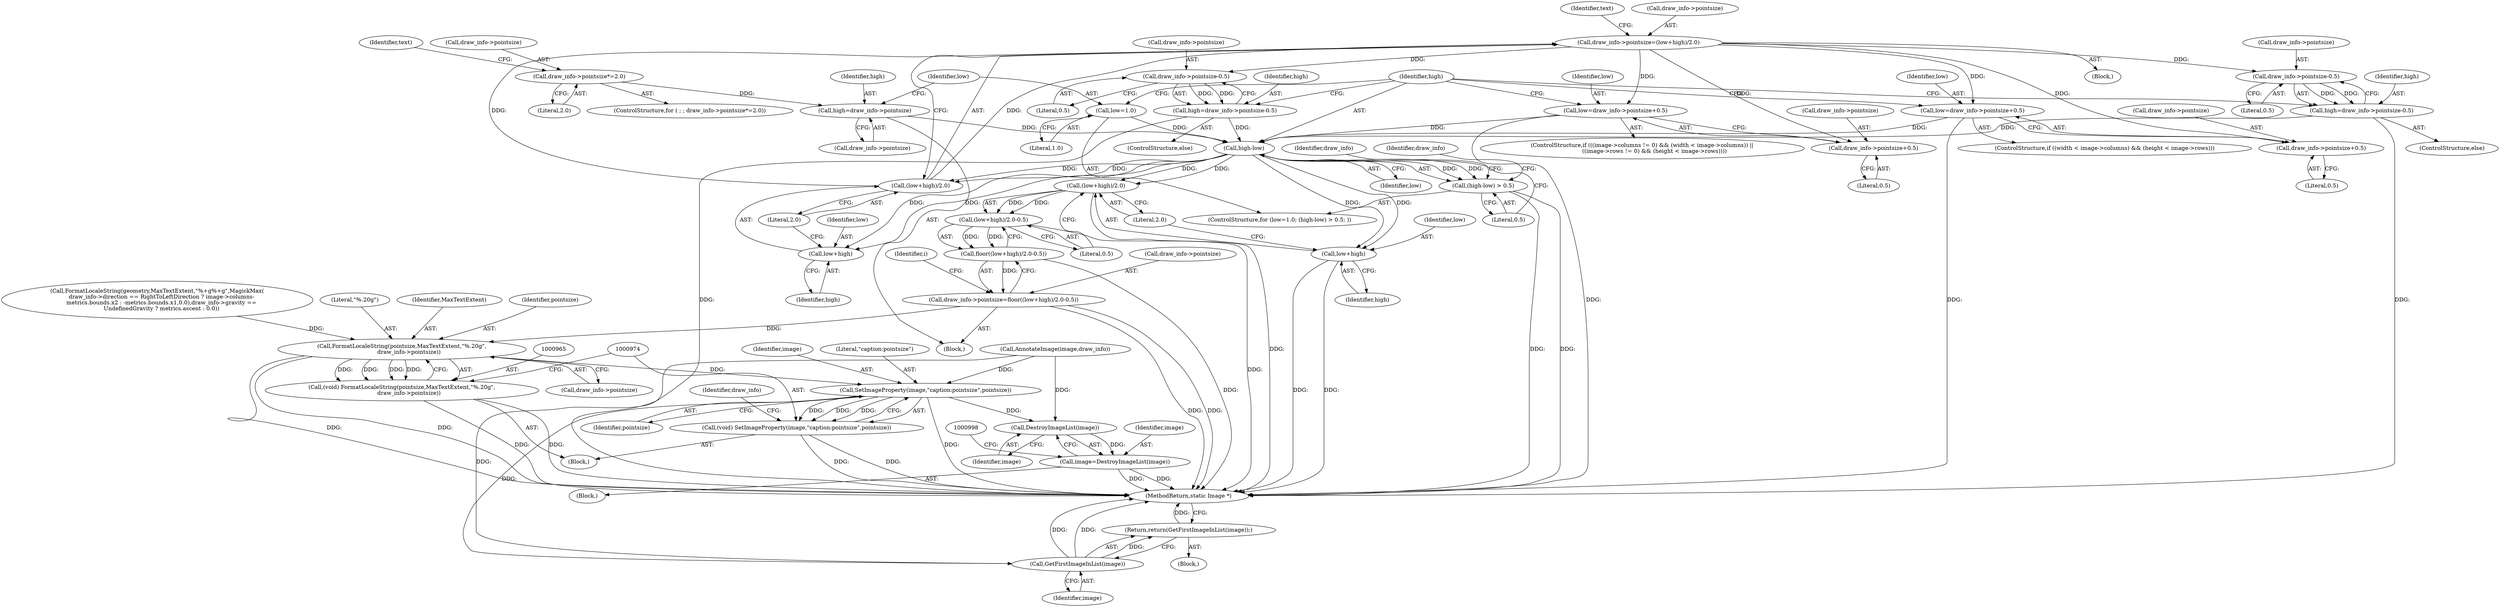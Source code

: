 digraph "0_ImageMagick_aeff00de228bc5a158c2a975ab47845d8a1db456@pointer" {
"1000695" [label="(Call,draw_info->pointsize=(low+high)/2.0)"];
"1000699" [label="(Call,(low+high)/2.0)"];
"1000690" [label="(Call,high-low)"];
"1000680" [label="(Call,high=draw_info->pointsize)"];
"1000529" [label="(Call,draw_info->pointsize*=2.0)"];
"1000827" [label="(Call,high=draw_info->pointsize-0.5)"];
"1000829" [label="(Call,draw_info->pointsize-0.5)"];
"1000695" [label="(Call,draw_info->pointsize=(low+high)/2.0)"];
"1000867" [label="(Call,high=draw_info->pointsize-0.5)"];
"1000869" [label="(Call,draw_info->pointsize-0.5)"];
"1000859" [label="(Call,low=draw_info->pointsize+0.5)"];
"1000686" [label="(Call,low=1.0)"];
"1000819" [label="(Call,low=draw_info->pointsize+0.5)"];
"1000689" [label="(Call,(high-low) > 0.5)"];
"1000821" [label="(Call,draw_info->pointsize+0.5)"];
"1000861" [label="(Call,draw_info->pointsize+0.5)"];
"1000700" [label="(Call,low+high)"];
"1000880" [label="(Call,(low+high)/2.0)"];
"1000879" [label="(Call,(low+high)/2.0-0.5)"];
"1000878" [label="(Call,floor((low+high)/2.0-0.5))"];
"1000874" [label="(Call,draw_info->pointsize=floor((low+high)/2.0-0.5))"];
"1000966" [label="(Call,FormatLocaleString(pointsize,MaxTextExtent,\"%.20g\",\n        draw_info->pointsize))"];
"1000964" [label="(Call,(void) FormatLocaleString(pointsize,MaxTextExtent,\"%.20g\",\n        draw_info->pointsize))"];
"1000975" [label="(Call,SetImageProperty(image,\"caption:pointsize\",pointsize))"];
"1000973" [label="(Call,(void) SetImageProperty(image,\"caption:pointsize\",pointsize))"];
"1000994" [label="(Call,DestroyImageList(image))"];
"1000992" [label="(Call,image=DestroyImageList(image))"];
"1001001" [label="(Call,GetFirstImageInList(image))"];
"1001000" [label="(Return,return(GetFirstImageInList(image));)"];
"1000881" [label="(Call,low+high)"];
"1000830" [label="(Call,draw_info->pointsize)"];
"1000530" [label="(Call,draw_info->pointsize)"];
"1000694" [label="(Block,)"];
"1000705" [label="(Identifier,text)"];
"1000881" [label="(Call,low+high)"];
"1000882" [label="(Identifier,low)"];
"1000976" [label="(Identifier,image)"];
"1000533" [label="(Literal,2.0)"];
"1000975" [label="(Call,SetImageProperty(image,\"caption:pointsize\",pointsize))"];
"1000970" [label="(Call,draw_info->pointsize)"];
"1000873" [label="(Literal,0.5)"];
"1000992" [label="(Call,image=DestroyImageList(image))"];
"1000107" [label="(Block,)"];
"1000700" [label="(Call,low+high)"];
"1000906" [label="(Call,FormatLocaleString(geometry,MaxTextExtent,\"%+g%+g\",MagickMax(\n     draw_info->direction == RightToLeftDirection ? image->columns-\n     metrics.bounds.x2 : -metrics.bounds.x1,0.0),draw_info->gravity ==\n     UndefinedGravity ? metrics.ascent : 0.0))"];
"1000697" [label="(Identifier,draw_info)"];
"1000820" [label="(Identifier,low)"];
"1000966" [label="(Call,FormatLocaleString(pointsize,MaxTextExtent,\"%.20g\",\n        draw_info->pointsize))"];
"1000883" [label="(Identifier,high)"];
"1000529" [label="(Call,draw_info->pointsize*=2.0)"];
"1000690" [label="(Call,high-low)"];
"1000691" [label="(Identifier,high)"];
"1000699" [label="(Call,(low+high)/2.0)"];
"1000696" [label="(Call,draw_info->pointsize)"];
"1000681" [label="(Identifier,high)"];
"1000973" [label="(Call,(void) SetImageProperty(image,\"caption:pointsize\",pointsize))"];
"1000879" [label="(Call,(low+high)/2.0-0.5)"];
"1000867" [label="(Call,high=draw_info->pointsize-0.5)"];
"1000827" [label="(Call,high=draw_info->pointsize-0.5)"];
"1000969" [label="(Literal,\"%.20g\")"];
"1000689" [label="(Call,(high-low) > 0.5)"];
"1000807" [label="(ControlStructure,if ((width < image->columns) && (height < image->rows)))"];
"1000536" [label="(Identifier,text)"];
"1000875" [label="(Call,draw_info->pointsize)"];
"1000880" [label="(Call,(low+high)/2.0)"];
"1000528" [label="(ControlStructure,for ( ; ; draw_info->pointsize*=2.0))"];
"1000995" [label="(Identifier,image)"];
"1000703" [label="(Literal,2.0)"];
"1000869" [label="(Call,draw_info->pointsize-0.5)"];
"1000861" [label="(Call,draw_info->pointsize+0.5)"];
"1000868" [label="(Identifier,high)"];
"1000991" [label="(Block,)"];
"1000686" [label="(Call,low=1.0)"];
"1000682" [label="(Call,draw_info->pointsize)"];
"1000826" [label="(ControlStructure,else)"];
"1000688" [label="(Literal,1.0)"];
"1000865" [label="(Literal,0.5)"];
"1000962" [label="(Block,)"];
"1000687" [label="(Identifier,low)"];
"1000978" [label="(Identifier,pointsize)"];
"1001003" [label="(MethodReturn,static Image *)"];
"1000953" [label="(Call,AnnotateImage(image,draw_info))"];
"1000885" [label="(Literal,0.5)"];
"1000968" [label="(Identifier,MaxTextExtent)"];
"1000835" [label="(ControlStructure,if (((image->columns != 0) && (width < image->columns)) ||\n              ((image->rows != 0) && (height < image->rows))))"];
"1000701" [label="(Identifier,low)"];
"1000702" [label="(Identifier,high)"];
"1000876" [label="(Identifier,draw_info)"];
"1000860" [label="(Identifier,low)"];
"1000967" [label="(Identifier,pointsize)"];
"1000692" [label="(Identifier,low)"];
"1000870" [label="(Call,draw_info->pointsize)"];
"1000964" [label="(Call,(void) FormatLocaleString(pointsize,MaxTextExtent,\"%.20g\",\n        draw_info->pointsize))"];
"1000525" [label="(Block,)"];
"1001000" [label="(Return,return(GetFirstImageInList(image));)"];
"1000822" [label="(Call,draw_info->pointsize)"];
"1001001" [label="(Call,GetFirstImageInList(image))"];
"1000977" [label="(Literal,\"caption:pointsize\")"];
"1000833" [label="(Literal,0.5)"];
"1000884" [label="(Literal,2.0)"];
"1000862" [label="(Call,draw_info->pointsize)"];
"1000821" [label="(Call,draw_info->pointsize+0.5)"];
"1000994" [label="(Call,DestroyImageList(image))"];
"1000859" [label="(Call,low=draw_info->pointsize+0.5)"];
"1000680" [label="(Call,high=draw_info->pointsize)"];
"1000866" [label="(ControlStructure,else)"];
"1000685" [label="(ControlStructure,for (low=1.0; (high-low) > 0.5; ))"];
"1000878" [label="(Call,floor((low+high)/2.0-0.5))"];
"1000693" [label="(Literal,0.5)"];
"1000874" [label="(Call,draw_info->pointsize=floor((low+high)/2.0-0.5))"];
"1000695" [label="(Call,draw_info->pointsize=(low+high)/2.0)"];
"1000829" [label="(Call,draw_info->pointsize-0.5)"];
"1000887" [label="(Identifier,i)"];
"1000980" [label="(Identifier,draw_info)"];
"1000819" [label="(Call,low=draw_info->pointsize+0.5)"];
"1000993" [label="(Identifier,image)"];
"1001002" [label="(Identifier,image)"];
"1000828" [label="(Identifier,high)"];
"1000825" [label="(Literal,0.5)"];
"1000695" -> "1000694"  [label="AST: "];
"1000695" -> "1000699"  [label="CFG: "];
"1000696" -> "1000695"  [label="AST: "];
"1000699" -> "1000695"  [label="AST: "];
"1000705" -> "1000695"  [label="CFG: "];
"1000699" -> "1000695"  [label="DDG: "];
"1000699" -> "1000695"  [label="DDG: "];
"1000695" -> "1000819"  [label="DDG: "];
"1000695" -> "1000821"  [label="DDG: "];
"1000695" -> "1000829"  [label="DDG: "];
"1000695" -> "1000859"  [label="DDG: "];
"1000695" -> "1000861"  [label="DDG: "];
"1000695" -> "1000869"  [label="DDG: "];
"1000699" -> "1000703"  [label="CFG: "];
"1000700" -> "1000699"  [label="AST: "];
"1000703" -> "1000699"  [label="AST: "];
"1000690" -> "1000699"  [label="DDG: "];
"1000690" -> "1000699"  [label="DDG: "];
"1000690" -> "1000689"  [label="AST: "];
"1000690" -> "1000692"  [label="CFG: "];
"1000691" -> "1000690"  [label="AST: "];
"1000692" -> "1000690"  [label="AST: "];
"1000693" -> "1000690"  [label="CFG: "];
"1000690" -> "1000689"  [label="DDG: "];
"1000690" -> "1000689"  [label="DDG: "];
"1000680" -> "1000690"  [label="DDG: "];
"1000827" -> "1000690"  [label="DDG: "];
"1000867" -> "1000690"  [label="DDG: "];
"1000859" -> "1000690"  [label="DDG: "];
"1000686" -> "1000690"  [label="DDG: "];
"1000819" -> "1000690"  [label="DDG: "];
"1000690" -> "1000700"  [label="DDG: "];
"1000690" -> "1000700"  [label="DDG: "];
"1000690" -> "1000880"  [label="DDG: "];
"1000690" -> "1000880"  [label="DDG: "];
"1000690" -> "1000881"  [label="DDG: "];
"1000690" -> "1000881"  [label="DDG: "];
"1000680" -> "1000525"  [label="AST: "];
"1000680" -> "1000682"  [label="CFG: "];
"1000681" -> "1000680"  [label="AST: "];
"1000682" -> "1000680"  [label="AST: "];
"1000687" -> "1000680"  [label="CFG: "];
"1000529" -> "1000680"  [label="DDG: "];
"1000529" -> "1000528"  [label="AST: "];
"1000529" -> "1000533"  [label="CFG: "];
"1000530" -> "1000529"  [label="AST: "];
"1000533" -> "1000529"  [label="AST: "];
"1000536" -> "1000529"  [label="CFG: "];
"1000827" -> "1000826"  [label="AST: "];
"1000827" -> "1000829"  [label="CFG: "];
"1000828" -> "1000827"  [label="AST: "];
"1000829" -> "1000827"  [label="AST: "];
"1000691" -> "1000827"  [label="CFG: "];
"1000827" -> "1001003"  [label="DDG: "];
"1000829" -> "1000827"  [label="DDG: "];
"1000829" -> "1000827"  [label="DDG: "];
"1000829" -> "1000833"  [label="CFG: "];
"1000830" -> "1000829"  [label="AST: "];
"1000833" -> "1000829"  [label="AST: "];
"1000867" -> "1000866"  [label="AST: "];
"1000867" -> "1000869"  [label="CFG: "];
"1000868" -> "1000867"  [label="AST: "];
"1000869" -> "1000867"  [label="AST: "];
"1000691" -> "1000867"  [label="CFG: "];
"1000867" -> "1001003"  [label="DDG: "];
"1000869" -> "1000867"  [label="DDG: "];
"1000869" -> "1000867"  [label="DDG: "];
"1000869" -> "1000873"  [label="CFG: "];
"1000870" -> "1000869"  [label="AST: "];
"1000873" -> "1000869"  [label="AST: "];
"1000859" -> "1000835"  [label="AST: "];
"1000859" -> "1000861"  [label="CFG: "];
"1000860" -> "1000859"  [label="AST: "];
"1000861" -> "1000859"  [label="AST: "];
"1000691" -> "1000859"  [label="CFG: "];
"1000859" -> "1001003"  [label="DDG: "];
"1000686" -> "1000685"  [label="AST: "];
"1000686" -> "1000688"  [label="CFG: "];
"1000687" -> "1000686"  [label="AST: "];
"1000688" -> "1000686"  [label="AST: "];
"1000691" -> "1000686"  [label="CFG: "];
"1000819" -> "1000807"  [label="AST: "];
"1000819" -> "1000821"  [label="CFG: "];
"1000820" -> "1000819"  [label="AST: "];
"1000821" -> "1000819"  [label="AST: "];
"1000691" -> "1000819"  [label="CFG: "];
"1000819" -> "1001003"  [label="DDG: "];
"1000689" -> "1000685"  [label="AST: "];
"1000689" -> "1000693"  [label="CFG: "];
"1000693" -> "1000689"  [label="AST: "];
"1000697" -> "1000689"  [label="CFG: "];
"1000876" -> "1000689"  [label="CFG: "];
"1000689" -> "1001003"  [label="DDG: "];
"1000689" -> "1001003"  [label="DDG: "];
"1000821" -> "1000825"  [label="CFG: "];
"1000822" -> "1000821"  [label="AST: "];
"1000825" -> "1000821"  [label="AST: "];
"1000861" -> "1000865"  [label="CFG: "];
"1000862" -> "1000861"  [label="AST: "];
"1000865" -> "1000861"  [label="AST: "];
"1000700" -> "1000702"  [label="CFG: "];
"1000701" -> "1000700"  [label="AST: "];
"1000702" -> "1000700"  [label="AST: "];
"1000703" -> "1000700"  [label="CFG: "];
"1000880" -> "1000879"  [label="AST: "];
"1000880" -> "1000884"  [label="CFG: "];
"1000881" -> "1000880"  [label="AST: "];
"1000884" -> "1000880"  [label="AST: "];
"1000885" -> "1000880"  [label="CFG: "];
"1000880" -> "1001003"  [label="DDG: "];
"1000880" -> "1000879"  [label="DDG: "];
"1000880" -> "1000879"  [label="DDG: "];
"1000879" -> "1000878"  [label="AST: "];
"1000879" -> "1000885"  [label="CFG: "];
"1000885" -> "1000879"  [label="AST: "];
"1000878" -> "1000879"  [label="CFG: "];
"1000879" -> "1001003"  [label="DDG: "];
"1000879" -> "1000878"  [label="DDG: "];
"1000879" -> "1000878"  [label="DDG: "];
"1000878" -> "1000874"  [label="AST: "];
"1000874" -> "1000878"  [label="CFG: "];
"1000878" -> "1001003"  [label="DDG: "];
"1000878" -> "1000874"  [label="DDG: "];
"1000874" -> "1000525"  [label="AST: "];
"1000875" -> "1000874"  [label="AST: "];
"1000887" -> "1000874"  [label="CFG: "];
"1000874" -> "1001003"  [label="DDG: "];
"1000874" -> "1001003"  [label="DDG: "];
"1000874" -> "1000966"  [label="DDG: "];
"1000966" -> "1000964"  [label="AST: "];
"1000966" -> "1000970"  [label="CFG: "];
"1000967" -> "1000966"  [label="AST: "];
"1000968" -> "1000966"  [label="AST: "];
"1000969" -> "1000966"  [label="AST: "];
"1000970" -> "1000966"  [label="AST: "];
"1000964" -> "1000966"  [label="CFG: "];
"1000966" -> "1001003"  [label="DDG: "];
"1000966" -> "1001003"  [label="DDG: "];
"1000966" -> "1000964"  [label="DDG: "];
"1000966" -> "1000964"  [label="DDG: "];
"1000966" -> "1000964"  [label="DDG: "];
"1000966" -> "1000964"  [label="DDG: "];
"1000906" -> "1000966"  [label="DDG: "];
"1000966" -> "1000975"  [label="DDG: "];
"1000964" -> "1000962"  [label="AST: "];
"1000965" -> "1000964"  [label="AST: "];
"1000974" -> "1000964"  [label="CFG: "];
"1000964" -> "1001003"  [label="DDG: "];
"1000964" -> "1001003"  [label="DDG: "];
"1000975" -> "1000973"  [label="AST: "];
"1000975" -> "1000978"  [label="CFG: "];
"1000976" -> "1000975"  [label="AST: "];
"1000977" -> "1000975"  [label="AST: "];
"1000978" -> "1000975"  [label="AST: "];
"1000973" -> "1000975"  [label="CFG: "];
"1000975" -> "1001003"  [label="DDG: "];
"1000975" -> "1000973"  [label="DDG: "];
"1000975" -> "1000973"  [label="DDG: "];
"1000975" -> "1000973"  [label="DDG: "];
"1000953" -> "1000975"  [label="DDG: "];
"1000975" -> "1000994"  [label="DDG: "];
"1000975" -> "1001001"  [label="DDG: "];
"1000973" -> "1000962"  [label="AST: "];
"1000974" -> "1000973"  [label="AST: "];
"1000980" -> "1000973"  [label="CFG: "];
"1000973" -> "1001003"  [label="DDG: "];
"1000973" -> "1001003"  [label="DDG: "];
"1000994" -> "1000992"  [label="AST: "];
"1000994" -> "1000995"  [label="CFG: "];
"1000995" -> "1000994"  [label="AST: "];
"1000992" -> "1000994"  [label="CFG: "];
"1000994" -> "1000992"  [label="DDG: "];
"1000953" -> "1000994"  [label="DDG: "];
"1000992" -> "1000991"  [label="AST: "];
"1000993" -> "1000992"  [label="AST: "];
"1000998" -> "1000992"  [label="CFG: "];
"1000992" -> "1001003"  [label="DDG: "];
"1000992" -> "1001003"  [label="DDG: "];
"1001001" -> "1001000"  [label="AST: "];
"1001001" -> "1001002"  [label="CFG: "];
"1001002" -> "1001001"  [label="AST: "];
"1001000" -> "1001001"  [label="CFG: "];
"1001001" -> "1001003"  [label="DDG: "];
"1001001" -> "1001003"  [label="DDG: "];
"1001001" -> "1001000"  [label="DDG: "];
"1000953" -> "1001001"  [label="DDG: "];
"1001000" -> "1000107"  [label="AST: "];
"1001003" -> "1001000"  [label="CFG: "];
"1001000" -> "1001003"  [label="DDG: "];
"1000881" -> "1000883"  [label="CFG: "];
"1000882" -> "1000881"  [label="AST: "];
"1000883" -> "1000881"  [label="AST: "];
"1000884" -> "1000881"  [label="CFG: "];
"1000881" -> "1001003"  [label="DDG: "];
"1000881" -> "1001003"  [label="DDG: "];
}

